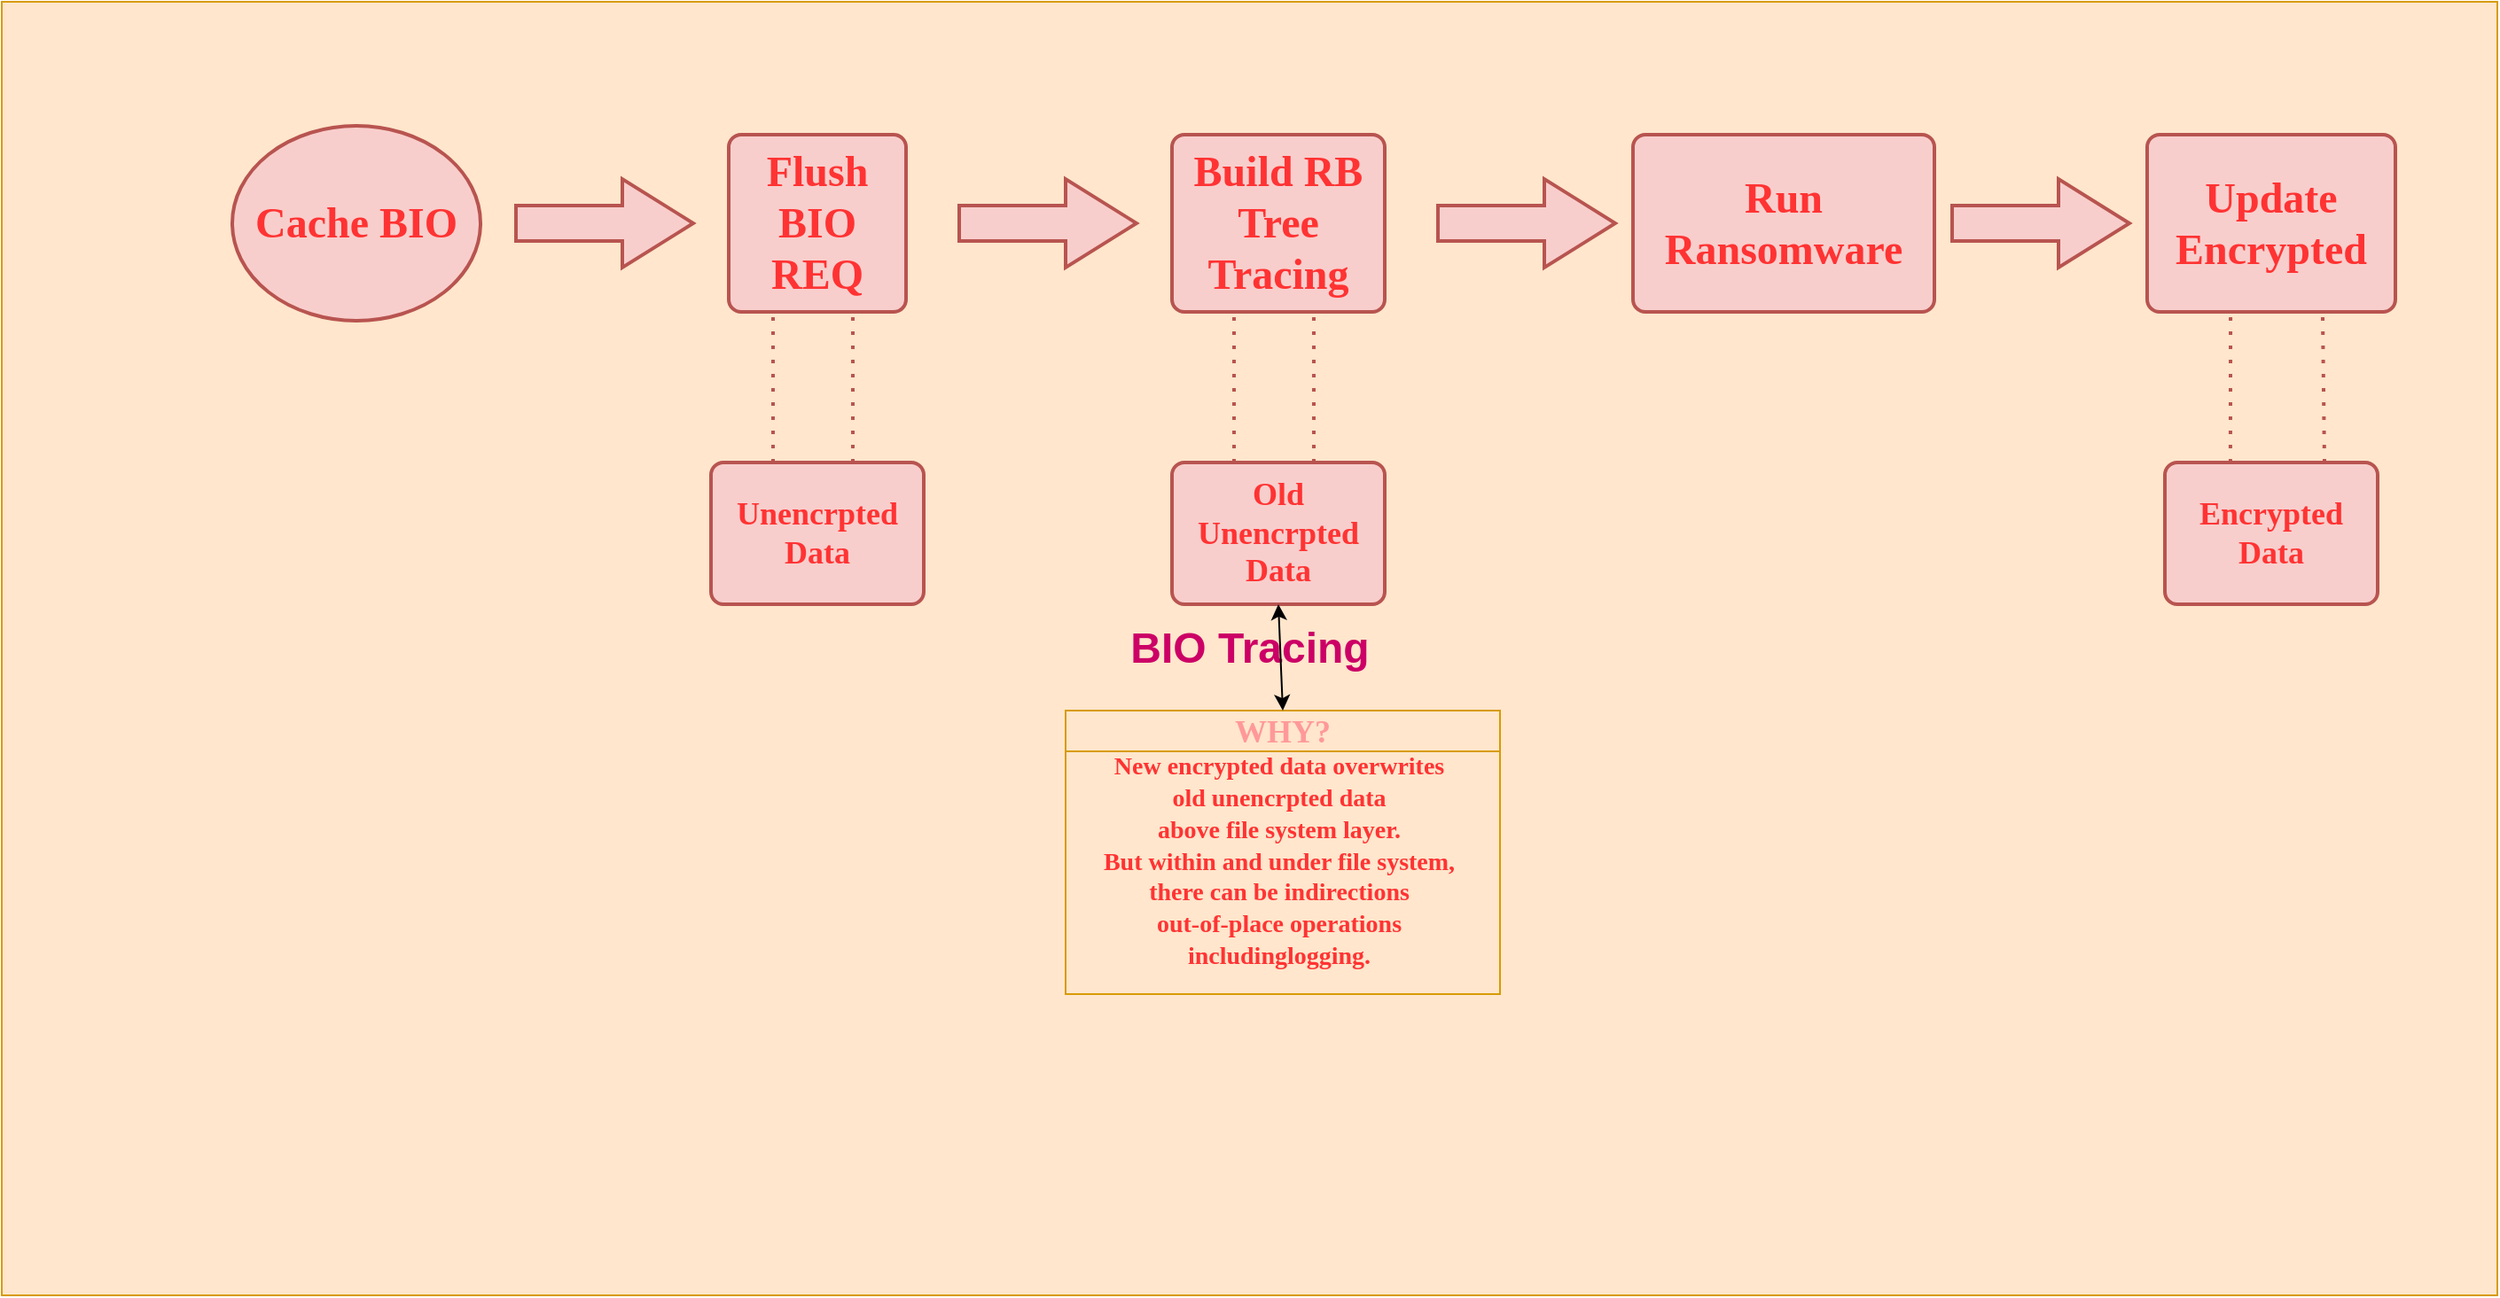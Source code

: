 <mxfile version="21.3.0" type="github">
  <diagram name="Page-1" id="6T7OruHqmSYt6A5lK9AP">
    <mxGraphModel dx="2924" dy="1124" grid="1" gridSize="10" guides="1" tooltips="1" connect="1" arrows="1" fold="1" page="1" pageScale="1" pageWidth="850" pageHeight="1100" math="0" shadow="0">
      <root>
        <mxCell id="0" />
        <mxCell id="1" parent="0" />
        <mxCell id="mhJS_L6Hgbh3yoCT0m0P-19" value="&lt;h1&gt;&lt;font color=&quot;#cc0066&quot;&gt;BIO Tracing&lt;/font&gt;&lt;/h1&gt;" style="rounded=0;whiteSpace=wrap;html=1;fillColor=#ffe6cc;strokeColor=#d79b00;" vertex="1" parent="1">
          <mxGeometry x="-90" y="270" width="1407.5" height="730" as="geometry" />
        </mxCell>
        <mxCell id="mhJS_L6Hgbh3yoCT0m0P-4" value="&lt;h1&gt;&lt;font color=&quot;#ff3333&quot; face=&quot;Georgia&quot;&gt;Cache BIO&lt;/font&gt;&lt;/h1&gt;" style="strokeWidth=2;html=1;shape=mxgraph.flowchart.start_1;whiteSpace=wrap;fillColor=#f8cecc;strokeColor=#b85450;" vertex="1" parent="1">
          <mxGeometry x="40" y="340" width="140" height="110" as="geometry" />
        </mxCell>
        <mxCell id="mhJS_L6Hgbh3yoCT0m0P-5" value="" style="verticalLabelPosition=bottom;verticalAlign=top;html=1;strokeWidth=2;shape=mxgraph.arrows2.arrow;dy=0.6;dx=40;notch=0;fillColor=#f8cecc;strokeColor=#b85450;" vertex="1" parent="1">
          <mxGeometry x="200" y="370" width="100" height="50" as="geometry" />
        </mxCell>
        <mxCell id="mhJS_L6Hgbh3yoCT0m0P-6" value="&lt;h1&gt;&lt;font color=&quot;#ff3333&quot; face=&quot;Georgia&quot;&gt;Flush BIO REQ&lt;/font&gt;&lt;/h1&gt;" style="rounded=1;whiteSpace=wrap;html=1;absoluteArcSize=1;arcSize=14;strokeWidth=2;fillColor=#f8cecc;strokeColor=#b85450;" vertex="1" parent="1">
          <mxGeometry x="320" y="345" width="100" height="100" as="geometry" />
        </mxCell>
        <mxCell id="mhJS_L6Hgbh3yoCT0m0P-8" value="" style="endArrow=none;dashed=1;html=1;dashPattern=1 3;strokeWidth=2;rounded=0;entryX=0.25;entryY=1;entryDx=0;entryDy=0;fillColor=#f8cecc;strokeColor=#b85450;" edge="1" parent="1" target="mhJS_L6Hgbh3yoCT0m0P-6">
          <mxGeometry width="50" height="50" relative="1" as="geometry">
            <mxPoint x="345" y="530" as="sourcePoint" />
            <mxPoint x="340" y="490" as="targetPoint" />
          </mxGeometry>
        </mxCell>
        <mxCell id="mhJS_L6Hgbh3yoCT0m0P-9" value="" style="endArrow=none;dashed=1;html=1;dashPattern=1 3;strokeWidth=2;rounded=0;entryX=0.25;entryY=1;entryDx=0;entryDy=0;fillColor=#f8cecc;strokeColor=#b85450;" edge="1" parent="1">
          <mxGeometry width="50" height="50" relative="1" as="geometry">
            <mxPoint x="390" y="530" as="sourcePoint" />
            <mxPoint x="390" y="445" as="targetPoint" />
          </mxGeometry>
        </mxCell>
        <mxCell id="mhJS_L6Hgbh3yoCT0m0P-10" value="&lt;h2&gt;&lt;font color=&quot;#ff3333&quot; face=&quot;Georgia&quot;&gt;Unencrpted Data&lt;/font&gt;&lt;/h2&gt;" style="rounded=1;whiteSpace=wrap;html=1;absoluteArcSize=1;arcSize=14;strokeWidth=2;fillColor=#f8cecc;strokeColor=#b85450;" vertex="1" parent="1">
          <mxGeometry x="310" y="530" width="120" height="80" as="geometry" />
        </mxCell>
        <mxCell id="mhJS_L6Hgbh3yoCT0m0P-11" value="" style="verticalLabelPosition=bottom;verticalAlign=top;html=1;strokeWidth=2;shape=mxgraph.arrows2.arrow;dy=0.6;dx=40;notch=0;fillColor=#f8cecc;strokeColor=#b85450;" vertex="1" parent="1">
          <mxGeometry x="450" y="370" width="100" height="50" as="geometry" />
        </mxCell>
        <mxCell id="mhJS_L6Hgbh3yoCT0m0P-12" value="&lt;h1&gt;&lt;font color=&quot;#ff3333&quot; face=&quot;Georgia&quot;&gt;Build RB Tree Tracing&lt;/font&gt;&lt;/h1&gt;" style="rounded=1;whiteSpace=wrap;html=1;absoluteArcSize=1;arcSize=14;strokeWidth=2;fillColor=#f8cecc;strokeColor=#b85450;" vertex="1" parent="1">
          <mxGeometry x="570" y="345" width="120" height="100" as="geometry" />
        </mxCell>
        <mxCell id="mhJS_L6Hgbh3yoCT0m0P-13" value="" style="endArrow=none;dashed=1;html=1;dashPattern=1 3;strokeWidth=2;rounded=0;entryX=0.25;entryY=1;entryDx=0;entryDy=0;fillColor=#f8cecc;strokeColor=#b85450;" edge="1" parent="1">
          <mxGeometry width="50" height="50" relative="1" as="geometry">
            <mxPoint x="605" y="530" as="sourcePoint" />
            <mxPoint x="605" y="445" as="targetPoint" />
          </mxGeometry>
        </mxCell>
        <mxCell id="mhJS_L6Hgbh3yoCT0m0P-14" value="" style="endArrow=none;dashed=1;html=1;dashPattern=1 3;strokeWidth=2;rounded=0;entryX=0.25;entryY=1;entryDx=0;entryDy=0;fillColor=#f8cecc;strokeColor=#b85450;" edge="1" parent="1">
          <mxGeometry width="50" height="50" relative="1" as="geometry">
            <mxPoint x="650" y="530" as="sourcePoint" />
            <mxPoint x="650" y="445" as="targetPoint" />
          </mxGeometry>
        </mxCell>
        <mxCell id="mhJS_L6Hgbh3yoCT0m0P-15" value="&lt;h2&gt;&lt;font color=&quot;#ff3333&quot; face=&quot;Georgia&quot;&gt;Old Unencrpted Data&lt;/font&gt;&lt;/h2&gt;" style="rounded=1;whiteSpace=wrap;html=1;absoluteArcSize=1;arcSize=14;strokeWidth=2;fillColor=#f8cecc;strokeColor=#b85450;" vertex="1" parent="1">
          <mxGeometry x="570" y="530" width="120" height="80" as="geometry" />
        </mxCell>
        <mxCell id="mhJS_L6Hgbh3yoCT0m0P-16" value="&lt;h2&gt;&lt;font color=&quot;#ff9999&quot; face=&quot;Georgia&quot;&gt;WHY?&lt;/font&gt;&lt;/h2&gt;" style="swimlane;whiteSpace=wrap;html=1;fillColor=#ffe6cc;strokeColor=#d79b00;" vertex="1" parent="1">
          <mxGeometry x="510" y="670" width="245" height="160" as="geometry" />
        </mxCell>
        <mxCell id="mhJS_L6Hgbh3yoCT0m0P-18" value="&lt;font style=&quot;font-size: 14px;&quot;&gt;&lt;font color=&quot;#ff3333&quot; face=&quot;Comic Sans MS&quot;&gt;&lt;b&gt;New encrypted data overwrites &lt;br&gt;old unencrpted data &lt;br&gt;above file system layer.&lt;br&gt;But within and under file system, &lt;br&gt;there can be indirections &lt;br&gt;out-of-place operations &lt;br&gt;includinglogging.&lt;/b&gt;&lt;/font&gt;&lt;br&gt;&lt;/font&gt;" style="text;html=1;align=center;verticalAlign=middle;resizable=0;points=[];autosize=1;strokeColor=none;fillColor=none;" vertex="1" parent="mhJS_L6Hgbh3yoCT0m0P-16">
          <mxGeometry x="-5" y="20" width="250" height="130" as="geometry" />
        </mxCell>
        <mxCell id="mhJS_L6Hgbh3yoCT0m0P-17" value="" style="endArrow=classic;startArrow=classic;html=1;rounded=0;entryX=0.5;entryY=1;entryDx=0;entryDy=0;exitX=0.5;exitY=0;exitDx=0;exitDy=0;" edge="1" parent="1" source="mhJS_L6Hgbh3yoCT0m0P-16" target="mhJS_L6Hgbh3yoCT0m0P-15">
          <mxGeometry width="50" height="50" relative="1" as="geometry">
            <mxPoint x="600" y="670" as="sourcePoint" />
            <mxPoint x="650" y="620" as="targetPoint" />
          </mxGeometry>
        </mxCell>
        <mxCell id="mhJS_L6Hgbh3yoCT0m0P-20" value="" style="verticalLabelPosition=bottom;verticalAlign=top;html=1;strokeWidth=2;shape=mxgraph.arrows2.arrow;dy=0.6;dx=40;notch=0;fillColor=#f8cecc;strokeColor=#b85450;" vertex="1" parent="1">
          <mxGeometry x="720" y="370" width="100" height="50" as="geometry" />
        </mxCell>
        <mxCell id="mhJS_L6Hgbh3yoCT0m0P-21" value="&lt;h1&gt;&lt;font color=&quot;#ff3333&quot; face=&quot;Georgia&quot;&gt;Run Ransomware&lt;/font&gt;&lt;/h1&gt;" style="rounded=1;whiteSpace=wrap;html=1;absoluteArcSize=1;arcSize=14;strokeWidth=2;fillColor=#f8cecc;strokeColor=#b85450;" vertex="1" parent="1">
          <mxGeometry x="830" y="345" width="170" height="100" as="geometry" />
        </mxCell>
        <mxCell id="mhJS_L6Hgbh3yoCT0m0P-25" value="&lt;h1&gt;&lt;font color=&quot;#ff3333&quot; face=&quot;Georgia&quot;&gt;Update Encrypted&lt;/font&gt;&lt;/h1&gt;" style="rounded=1;whiteSpace=wrap;html=1;absoluteArcSize=1;arcSize=14;strokeWidth=2;fillColor=#f8cecc;strokeColor=#b85450;" vertex="1" parent="1">
          <mxGeometry x="1120" y="345" width="140" height="100" as="geometry" />
        </mxCell>
        <mxCell id="mhJS_L6Hgbh3yoCT0m0P-26" value="" style="endArrow=none;dashed=1;html=1;dashPattern=1 3;strokeWidth=2;rounded=0;fillColor=#f8cecc;strokeColor=#b85450;exitX=0.308;exitY=0;exitDx=0;exitDy=0;exitPerimeter=0;entryX=0.336;entryY=1;entryDx=0;entryDy=0;entryPerimeter=0;" edge="1" parent="1" target="mhJS_L6Hgbh3yoCT0m0P-25" source="mhJS_L6Hgbh3yoCT0m0P-28">
          <mxGeometry width="50" height="50" relative="1" as="geometry">
            <mxPoint x="1155" y="530" as="sourcePoint" />
            <mxPoint x="1167" y="450" as="targetPoint" />
          </mxGeometry>
        </mxCell>
        <mxCell id="mhJS_L6Hgbh3yoCT0m0P-27" value="" style="endArrow=none;dashed=1;html=1;dashPattern=1 3;strokeWidth=2;rounded=0;fillColor=#f8cecc;strokeColor=#b85450;exitX=0.75;exitY=0;exitDx=0;exitDy=0;entryX=0.707;entryY=1.01;entryDx=0;entryDy=0;entryPerimeter=0;" edge="1" parent="1" source="mhJS_L6Hgbh3yoCT0m0P-28" target="mhJS_L6Hgbh3yoCT0m0P-25">
          <mxGeometry width="50" height="50" relative="1" as="geometry">
            <mxPoint x="1200" y="530" as="sourcePoint" />
            <mxPoint x="1220" y="450" as="targetPoint" />
          </mxGeometry>
        </mxCell>
        <mxCell id="mhJS_L6Hgbh3yoCT0m0P-28" value="&lt;h2&gt;&lt;font color=&quot;#ff3333&quot; face=&quot;Georgia&quot;&gt;Encrypted Data&lt;/font&gt;&lt;/h2&gt;" style="rounded=1;whiteSpace=wrap;html=1;absoluteArcSize=1;arcSize=14;strokeWidth=2;fillColor=#f8cecc;strokeColor=#b85450;" vertex="1" parent="1">
          <mxGeometry x="1130" y="530" width="120" height="80" as="geometry" />
        </mxCell>
        <mxCell id="mhJS_L6Hgbh3yoCT0m0P-29" value="" style="verticalLabelPosition=bottom;verticalAlign=top;html=1;strokeWidth=2;shape=mxgraph.arrows2.arrow;dy=0.6;dx=40;notch=0;fillColor=#f8cecc;strokeColor=#b85450;" vertex="1" parent="1">
          <mxGeometry x="1010" y="370" width="100" height="50" as="geometry" />
        </mxCell>
      </root>
    </mxGraphModel>
  </diagram>
</mxfile>
